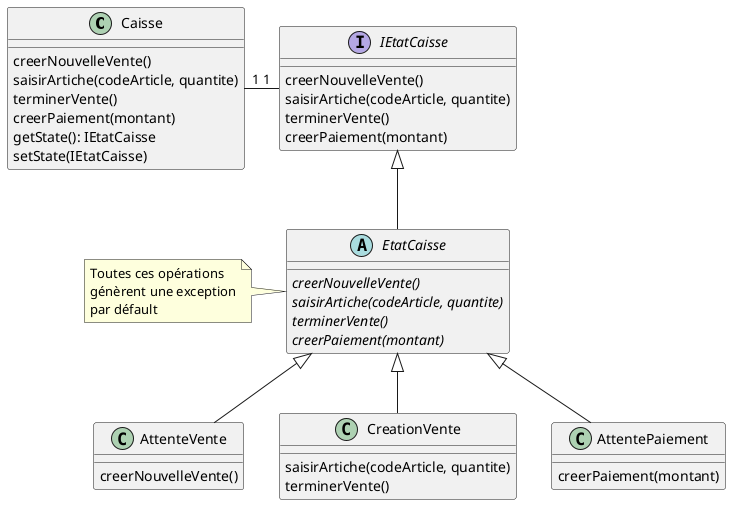 @startuml


class Caisse {
creerNouvelleVente()
saisirArtiche(codeArticle, quantite)
terminerVente()
creerPaiement(montant)
getState(): IEtatCaisse
setState(IEtatCaisse)

}

interface IEtatCaisse{
creerNouvelleVente()
saisirArtiche(codeArticle, quantite)
terminerVente()
creerPaiement(montant)

}

abstract class EtatCaisse {
{abstract} creerNouvelleVente()
{abstract} saisirArtiche(codeArticle, quantite)
{abstract} terminerVente()
{abstract} creerPaiement(montant)

}
class AttenteVente  {
    creerNouvelleVente()
} 

class CreationVente {
saisirArtiche(codeArticle, quantite)
terminerVente()
}

class AttentePaiement {
creerPaiement(montant)
}

Caisse "1" -right- "1" IEtatCaisse
IEtatCaisse <|-down- EtatCaisse
EtatCaisse <|-- AttenteVente
EtatCaisse <|-- AttentePaiement
EtatCaisse <|-- CreationVente
note left of EtatCaisse: Toutes ces opérations\ngénèrent une exception\npar défault
@enduml